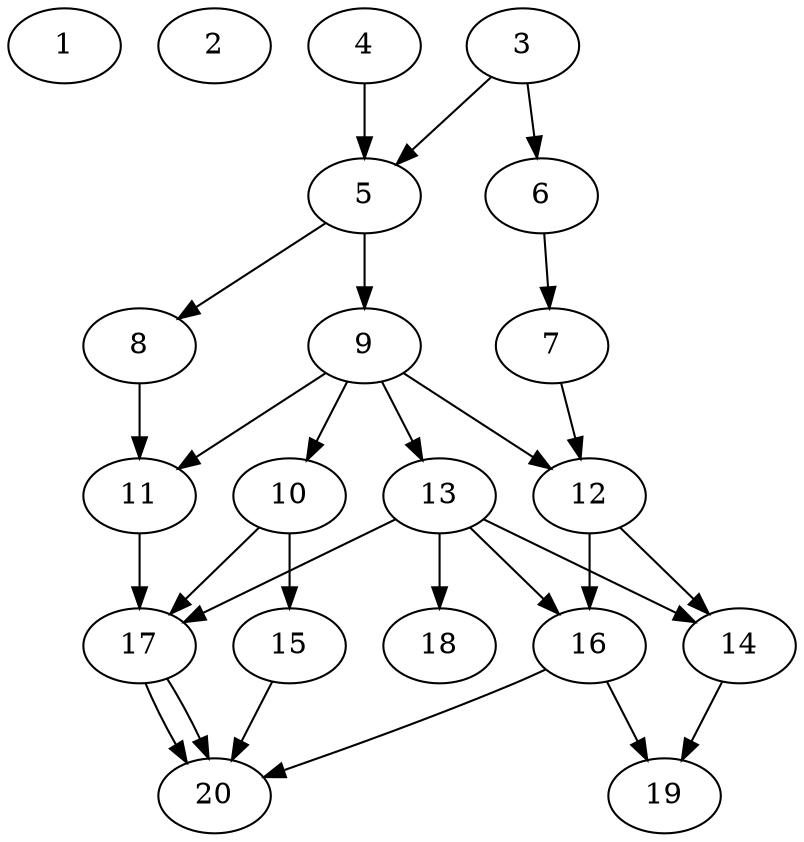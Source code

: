 // DAG automatically generated by daggen at Tue Jul 23 14:27:02 2019
// ./daggen --dot -n 20 --ccr 0.5 --fat 0.5 --regular 0.5 --density 0.7 --mindata 5242880 --maxdata 52428800 
digraph G {
  1 [size="24649728", alpha="0.09", expect_size="12324864"] 
  2 [size="97624064", alpha="0.17", expect_size="48812032"] 
  3 [size="17997824", alpha="0.04", expect_size="8998912"] 
  3 -> 5 [size ="8998912"]
  3 -> 6 [size ="8998912"]
  4 [size="21975040", alpha="0.09", expect_size="10987520"] 
  4 -> 5 [size ="10987520"]
  5 [size="97574912", alpha="0.19", expect_size="48787456"] 
  5 -> 8 [size ="48787456"]
  5 -> 9 [size ="48787456"]
  6 [size="78614528", alpha="0.13", expect_size="39307264"] 
  6 -> 7 [size ="39307264"]
  7 [size="17664000", alpha="0.11", expect_size="8832000"] 
  7 -> 12 [size ="8832000"]
  8 [size="11034624", alpha="0.10", expect_size="5517312"] 
  8 -> 11 [size ="5517312"]
  9 [size="55658496", alpha="0.13", expect_size="27829248"] 
  9 -> 10 [size ="27829248"]
  9 -> 11 [size ="27829248"]
  9 -> 12 [size ="27829248"]
  9 -> 13 [size ="27829248"]
  10 [size="92336128", alpha="0.09", expect_size="46168064"] 
  10 -> 15 [size ="46168064"]
  10 -> 17 [size ="46168064"]
  11 [size="57690112", alpha="0.09", expect_size="28845056"] 
  11 -> 17 [size ="28845056"]
  12 [size="98340864", alpha="0.14", expect_size="49170432"] 
  12 -> 14 [size ="49170432"]
  12 -> 16 [size ="49170432"]
  13 [size="86325248", alpha="0.04", expect_size="43162624"] 
  13 -> 14 [size ="43162624"]
  13 -> 16 [size ="43162624"]
  13 -> 17 [size ="43162624"]
  13 -> 18 [size ="43162624"]
  14 [size="11335680", alpha="0.12", expect_size="5667840"] 
  14 -> 19 [size ="5667840"]
  15 [size="55601152", alpha="0.09", expect_size="27800576"] 
  15 -> 20 [size ="27800576"]
  16 [size="49731584", alpha="0.10", expect_size="24865792"] 
  16 -> 19 [size ="24865792"]
  16 -> 20 [size ="24865792"]
  17 [size="15798272", alpha="0.04", expect_size="7899136"] 
  17 -> 20 [size ="7899136"]
  17 -> 20 [size ="7899136"]
  18 [size="66514944", alpha="0.15", expect_size="33257472"] 
  19 [size="20490240", alpha="0.17", expect_size="10245120"] 
  20 [size="80904192", alpha="0.10", expect_size="40452096"] 
}
